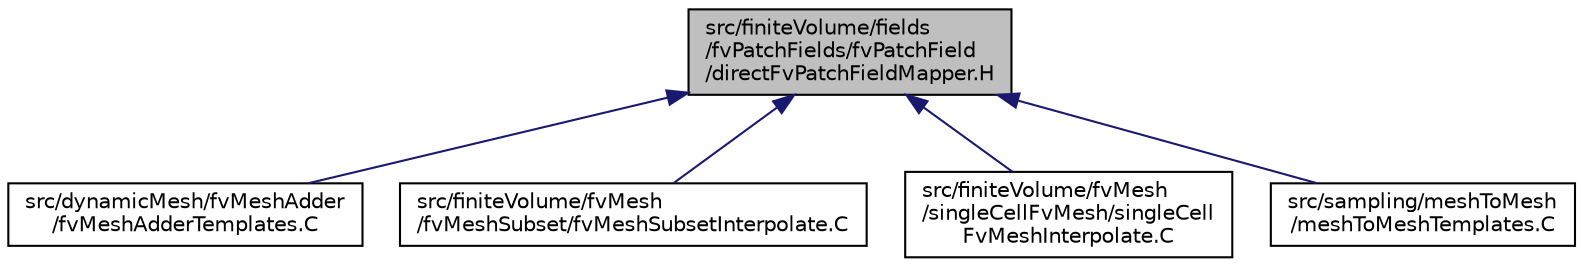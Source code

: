 digraph "src/finiteVolume/fields/fvPatchFields/fvPatchField/directFvPatchFieldMapper.H"
{
  bgcolor="transparent";
  edge [fontname="Helvetica",fontsize="10",labelfontname="Helvetica",labelfontsize="10"];
  node [fontname="Helvetica",fontsize="10",shape=record];
  Node1 [label="src/finiteVolume/fields\l/fvPatchFields/fvPatchField\l/directFvPatchFieldMapper.H",height=0.2,width=0.4,color="black", fillcolor="grey75", style="filled", fontcolor="black"];
  Node1 -> Node2 [dir="back",color="midnightblue",fontsize="10",style="solid",fontname="Helvetica"];
  Node2 [label="src/dynamicMesh/fvMeshAdder\l/fvMeshAdderTemplates.C",height=0.2,width=0.4,color="black",URL="$a04771.html"];
  Node1 -> Node3 [dir="back",color="midnightblue",fontsize="10",style="solid",fontname="Helvetica"];
  Node3 [label="src/finiteVolume/fvMesh\l/fvMeshSubset/fvMeshSubsetInterpolate.C",height=0.2,width=0.4,color="black",URL="$a05882.html"];
  Node1 -> Node4 [dir="back",color="midnightblue",fontsize="10",style="solid",fontname="Helvetica"];
  Node4 [label="src/finiteVolume/fvMesh\l/singleCellFvMesh/singleCell\lFvMeshInterpolate.C",height=0.2,width=0.4,color="black",URL="$a05930.html"];
  Node1 -> Node5 [dir="back",color="midnightblue",fontsize="10",style="solid",fontname="Helvetica"];
  Node5 [label="src/sampling/meshToMesh\l/meshToMeshTemplates.C",height=0.2,width=0.4,color="black",URL="$a09635.html"];
}
